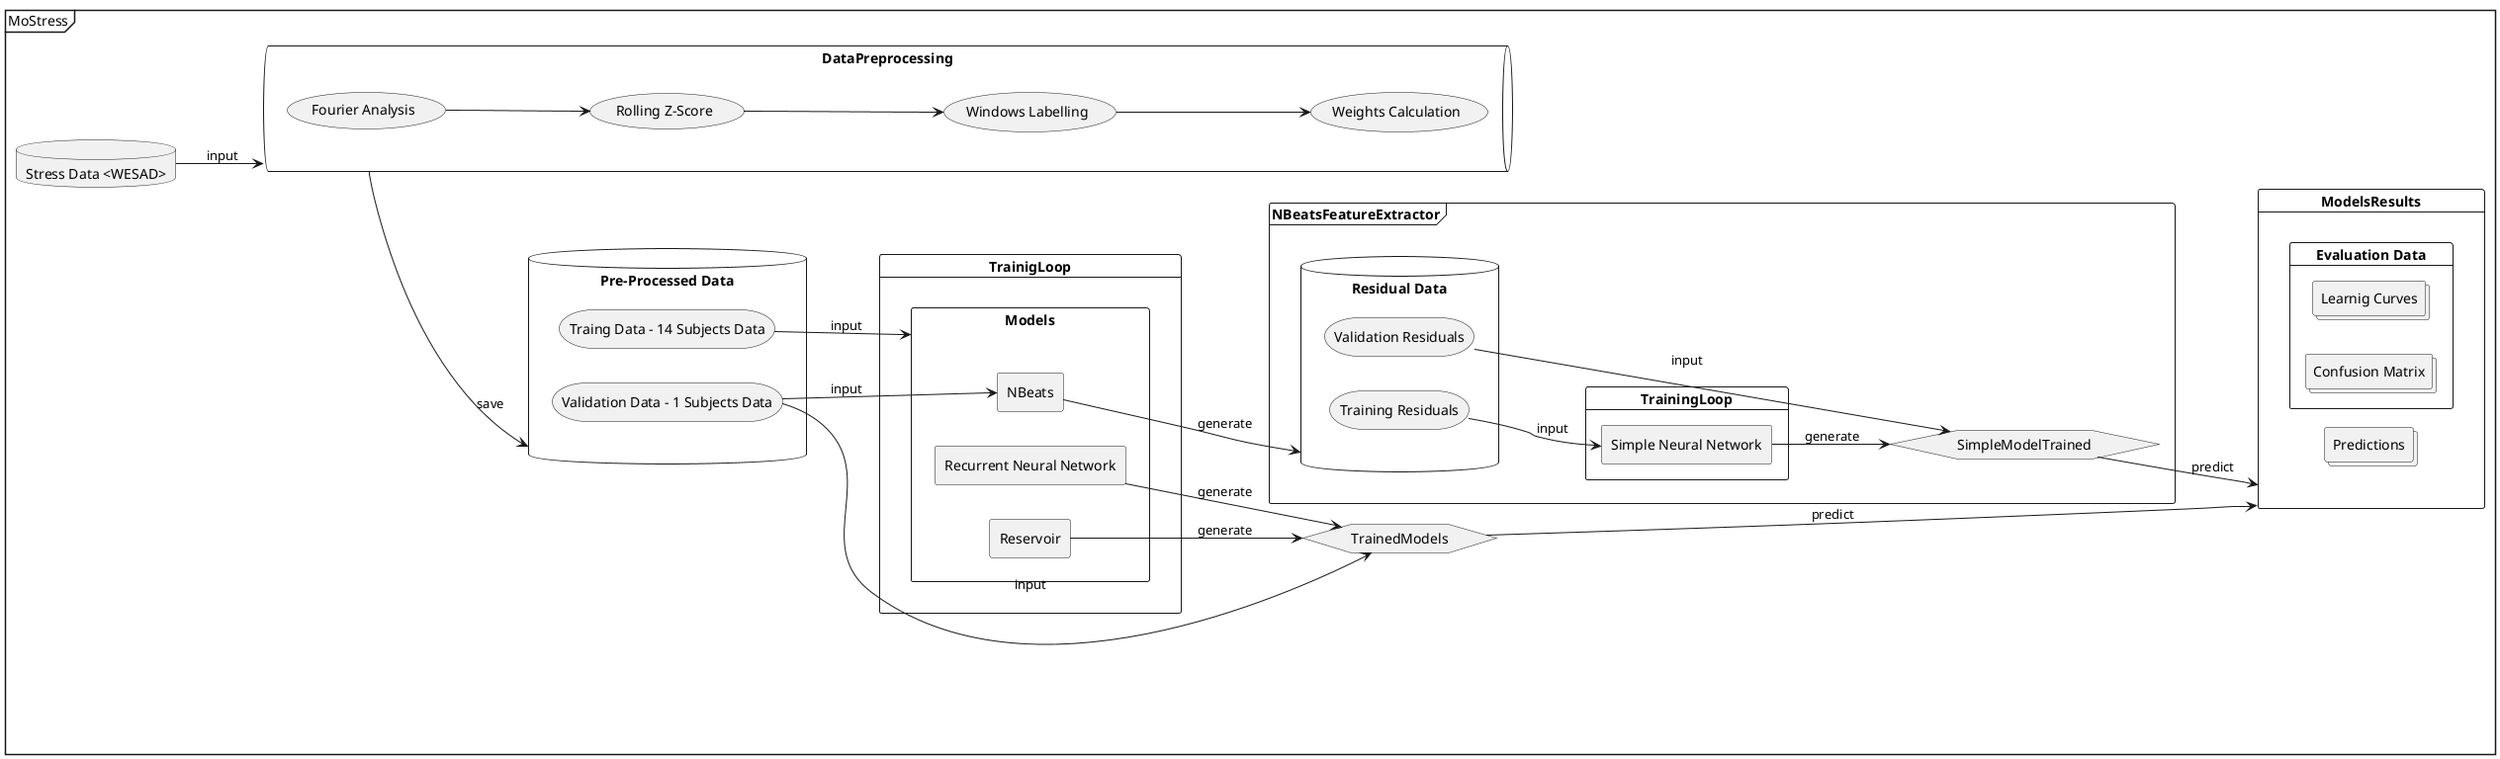 @startuml MoStressTrainingArchiteture
left to right direction

mainframe MoStress

database "Stress Data <WESAD>" as wesad
database "Pre-Processed Data" as checkpoint {
    storage "Traing Data - 14 Subjects Data" as traing
    storage "Validation Data - 1 Subjects Data" as validation
}

queue DataPreprocessing {
    usecase "Fourier Analysis" as fourier
    usecase "Rolling Z-Score" as normalization
    usecase "Windows Labelling" as labeling
    usecase "Weights Calculation" as weights
}

card TrainigLoop as TL1 {
    rectangle Models {
        agent "Recurrent Neural Network" as rnn
        agent "Reservoir" as reservoir
        agent "NBeats" as nbeats
    }
}

card ModelsResults {
    collections Predictions
    card "Evaluation Data" {
        collections "Learnig Curves"
        collections "Confusion Matrix"
    }
}

hexagon TrainedModels


frame NBeatsFeatureExtractor {
    database "Residual Data" as residualData {
        storage "Training Residuals" as trainigResidualas
        storage "Validation Residuals" as validationResidualas
    }
    card TrainingLoop as TL2 {
        agent "Simple Neural Network" as mlp
    }
    hexagon SimpleModelTrained
    nbeats --> residualData: generate
    trainigResidualas --> mlp: input
    validationResidualas --> SimpleModelTrained: input
    mlp --> SimpleModelTrained: generate
    SimpleModelTrained --> ModelsResults: predict
}

wesad --> DataPreprocessing: input
fourier --> normalization
normalization --> labeling
labeling --> weights
DataPreprocessing --> checkpoint: save
traing --> Models: input
validation --> nbeats: input
rnn --> TrainedModels: generate
reservoir --> TrainedModels: generate
validation --> TrainedModels: input
TrainedModels --> ModelsResults: predict
@enduml